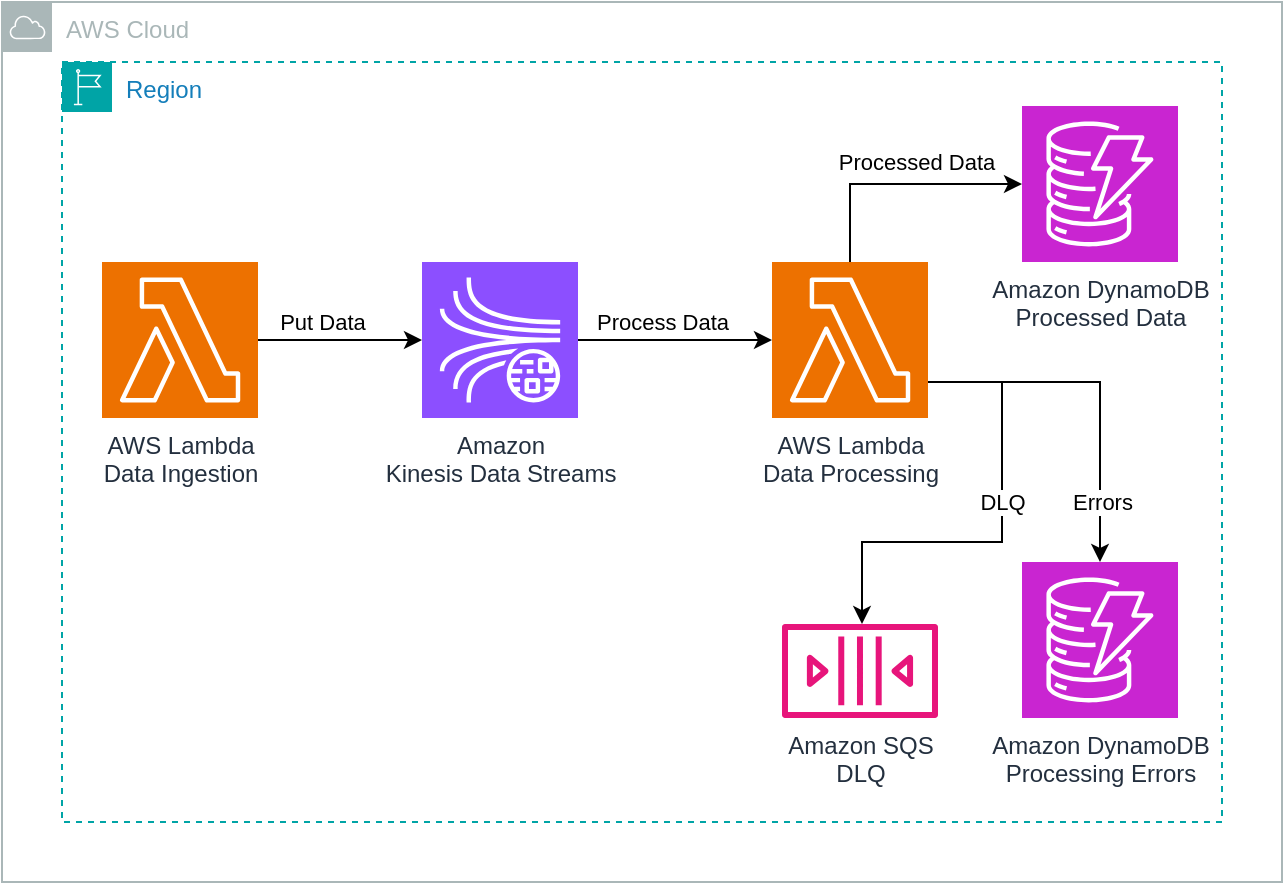 <mxfile version="21.7.4" type="device">
  <diagram name="Page-1" id="JDd0UdBHSuzTu531sO85">
    <mxGraphModel dx="1434" dy="750" grid="1" gridSize="10" guides="1" tooltips="1" connect="1" arrows="1" fold="1" page="1" pageScale="1" pageWidth="850" pageHeight="1100" math="0" shadow="0">
      <root>
        <mxCell id="0" />
        <mxCell id="1" parent="0" />
        <mxCell id="Zy9PH1DXcxW0B2Q-Vq_a-1" value="AWS Cloud" style="sketch=0;outlineConnect=0;gradientColor=none;html=1;whiteSpace=wrap;fontSize=12;fontStyle=0;shape=mxgraph.aws4.group;grIcon=mxgraph.aws4.group_aws_cloud;strokeColor=#AAB7B8;fillColor=none;verticalAlign=top;align=left;spacingLeft=30;fontColor=#AAB7B8;dashed=0;" parent="1" vertex="1">
          <mxGeometry x="40" y="80" width="640" height="440" as="geometry" />
        </mxCell>
        <mxCell id="Zy9PH1DXcxW0B2Q-Vq_a-2" value="Region" style="points=[[0,0],[0.25,0],[0.5,0],[0.75,0],[1,0],[1,0.25],[1,0.5],[1,0.75],[1,1],[0.75,1],[0.5,1],[0.25,1],[0,1],[0,0.75],[0,0.5],[0,0.25]];outlineConnect=0;gradientColor=none;html=1;whiteSpace=wrap;fontSize=12;fontStyle=0;container=1;pointerEvents=0;collapsible=0;recursiveResize=0;shape=mxgraph.aws4.group;grIcon=mxgraph.aws4.group_region;strokeColor=#00A4A6;fillColor=none;verticalAlign=top;align=left;spacingLeft=30;fontColor=#147EBA;dashed=1;" parent="1" vertex="1">
          <mxGeometry x="70" y="110" width="580" height="380" as="geometry" />
        </mxCell>
        <mxCell id="Zy9PH1DXcxW0B2Q-Vq_a-5" style="edgeStyle=orthogonalEdgeStyle;rounded=0;orthogonalLoop=1;jettySize=auto;html=1;" parent="Zy9PH1DXcxW0B2Q-Vq_a-2" source="Zy9PH1DXcxW0B2Q-Vq_a-3" target="Zy9PH1DXcxW0B2Q-Vq_a-4" edge="1">
          <mxGeometry relative="1" as="geometry" />
        </mxCell>
        <mxCell id="Zy9PH1DXcxW0B2Q-Vq_a-6" value="Put Data" style="edgeLabel;html=1;align=center;verticalAlign=middle;resizable=0;points=[];" parent="Zy9PH1DXcxW0B2Q-Vq_a-5" vertex="1" connectable="0">
          <mxGeometry x="0.028" relative="1" as="geometry">
            <mxPoint x="-10" y="-9" as="offset" />
          </mxGeometry>
        </mxCell>
        <mxCell id="Zy9PH1DXcxW0B2Q-Vq_a-3" value="AWS Lambda&lt;br&gt;Data Ingestion" style="sketch=0;points=[[0,0,0],[0.25,0,0],[0.5,0,0],[0.75,0,0],[1,0,0],[0,1,0],[0.25,1,0],[0.5,1,0],[0.75,1,0],[1,1,0],[0,0.25,0],[0,0.5,0],[0,0.75,0],[1,0.25,0],[1,0.5,0],[1,0.75,0]];outlineConnect=0;fontColor=#232F3E;fillColor=#ED7100;strokeColor=#ffffff;dashed=0;verticalLabelPosition=bottom;verticalAlign=top;align=center;html=1;fontSize=12;fontStyle=0;aspect=fixed;shape=mxgraph.aws4.resourceIcon;resIcon=mxgraph.aws4.lambda;" parent="Zy9PH1DXcxW0B2Q-Vq_a-2" vertex="1">
          <mxGeometry x="20" y="100" width="78" height="78" as="geometry" />
        </mxCell>
        <mxCell id="Zy9PH1DXcxW0B2Q-Vq_a-4" value="Amazon &lt;br&gt;Kinesis Data Streams" style="sketch=0;points=[[0,0,0],[0.25,0,0],[0.5,0,0],[0.75,0,0],[1,0,0],[0,1,0],[0.25,1,0],[0.5,1,0],[0.75,1,0],[1,1,0],[0,0.25,0],[0,0.5,0],[0,0.75,0],[1,0.25,0],[1,0.5,0],[1,0.75,0]];outlineConnect=0;fontColor=#232F3E;fillColor=#8C4FFF;strokeColor=#ffffff;dashed=0;verticalLabelPosition=bottom;verticalAlign=top;align=center;html=1;fontSize=12;fontStyle=0;aspect=fixed;shape=mxgraph.aws4.resourceIcon;resIcon=mxgraph.aws4.kinesis_data_streams;" parent="Zy9PH1DXcxW0B2Q-Vq_a-2" vertex="1">
          <mxGeometry x="180" y="100" width="78" height="78" as="geometry" />
        </mxCell>
        <mxCell id="Zy9PH1DXcxW0B2Q-Vq_a-12" style="edgeStyle=orthogonalEdgeStyle;rounded=0;orthogonalLoop=1;jettySize=auto;html=1;" parent="Zy9PH1DXcxW0B2Q-Vq_a-2" source="Zy9PH1DXcxW0B2Q-Vq_a-7" target="Zy9PH1DXcxW0B2Q-Vq_a-10" edge="1">
          <mxGeometry relative="1" as="geometry">
            <Array as="points">
              <mxPoint x="394" y="61" />
            </Array>
          </mxGeometry>
        </mxCell>
        <mxCell id="Zy9PH1DXcxW0B2Q-Vq_a-14" value="Processed Data" style="edgeLabel;html=1;align=center;verticalAlign=middle;resizable=0;points=[];" parent="Zy9PH1DXcxW0B2Q-Vq_a-12" vertex="1" connectable="0">
          <mxGeometry x="0.152" relative="1" as="geometry">
            <mxPoint y="-11" as="offset" />
          </mxGeometry>
        </mxCell>
        <mxCell id="Zy9PH1DXcxW0B2Q-Vq_a-15" style="edgeStyle=orthogonalEdgeStyle;rounded=0;orthogonalLoop=1;jettySize=auto;html=1;exitX=0.5;exitY=1;exitDx=0;exitDy=0;exitPerimeter=0;" parent="Zy9PH1DXcxW0B2Q-Vq_a-2" target="Zy9PH1DXcxW0B2Q-Vq_a-11" edge="1">
          <mxGeometry relative="1" as="geometry">
            <mxPoint x="394" y="140" as="sourcePoint" />
            <mxPoint x="519" y="212" as="targetPoint" />
            <Array as="points">
              <mxPoint x="394" y="160" />
              <mxPoint x="519" y="160" />
            </Array>
          </mxGeometry>
        </mxCell>
        <mxCell id="Zy9PH1DXcxW0B2Q-Vq_a-16" value="Errors" style="edgeLabel;html=1;align=center;verticalAlign=middle;resizable=0;points=[];" parent="Zy9PH1DXcxW0B2Q-Vq_a-15" vertex="1" connectable="0">
          <mxGeometry x="0.072" y="2" relative="1" as="geometry">
            <mxPoint x="20" y="62" as="offset" />
          </mxGeometry>
        </mxCell>
        <mxCell id="brnLxE9wyO27cPb6wja3-2" style="edgeStyle=orthogonalEdgeStyle;rounded=0;orthogonalLoop=1;jettySize=auto;html=1;" edge="1" parent="Zy9PH1DXcxW0B2Q-Vq_a-2" target="brnLxE9wyO27cPb6wja3-1">
          <mxGeometry relative="1" as="geometry">
            <mxPoint x="470" y="160" as="sourcePoint" />
            <mxPoint x="297" y="211.018" as="targetPoint" />
            <Array as="points">
              <mxPoint x="470" y="240" />
              <mxPoint x="400" y="240" />
            </Array>
          </mxGeometry>
        </mxCell>
        <mxCell id="brnLxE9wyO27cPb6wja3-3" value="DLQ" style="edgeLabel;html=1;align=center;verticalAlign=middle;resizable=0;points=[];" vertex="1" connectable="0" parent="brnLxE9wyO27cPb6wja3-2">
          <mxGeometry x="-0.007" y="1" relative="1" as="geometry">
            <mxPoint x="15" y="-21" as="offset" />
          </mxGeometry>
        </mxCell>
        <mxCell id="Zy9PH1DXcxW0B2Q-Vq_a-7" value="AWS Lambda&lt;br&gt;Data Processing" style="sketch=0;points=[[0,0,0],[0.25,0,0],[0.5,0,0],[0.75,0,0],[1,0,0],[0,1,0],[0.25,1,0],[0.5,1,0],[0.75,1,0],[1,1,0],[0,0.25,0],[0,0.5,0],[0,0.75,0],[1,0.25,0],[1,0.5,0],[1,0.75,0]];outlineConnect=0;fontColor=#232F3E;fillColor=#ED7100;strokeColor=#ffffff;dashed=0;verticalLabelPosition=bottom;verticalAlign=top;align=center;html=1;fontSize=12;fontStyle=0;aspect=fixed;shape=mxgraph.aws4.resourceIcon;resIcon=mxgraph.aws4.lambda;" parent="Zy9PH1DXcxW0B2Q-Vq_a-2" vertex="1">
          <mxGeometry x="355" y="100" width="78" height="78" as="geometry" />
        </mxCell>
        <mxCell id="Zy9PH1DXcxW0B2Q-Vq_a-8" style="edgeStyle=orthogonalEdgeStyle;rounded=0;orthogonalLoop=1;jettySize=auto;html=1;entryX=0;entryY=0.5;entryDx=0;entryDy=0;entryPerimeter=0;" parent="Zy9PH1DXcxW0B2Q-Vq_a-2" source="Zy9PH1DXcxW0B2Q-Vq_a-4" target="Zy9PH1DXcxW0B2Q-Vq_a-7" edge="1">
          <mxGeometry relative="1" as="geometry" />
        </mxCell>
        <mxCell id="Zy9PH1DXcxW0B2Q-Vq_a-9" value="Process Data" style="edgeLabel;html=1;align=center;verticalAlign=middle;resizable=0;points=[];" parent="Zy9PH1DXcxW0B2Q-Vq_a-8" vertex="1" connectable="0">
          <mxGeometry x="0.093" y="-2" relative="1" as="geometry">
            <mxPoint x="-11" y="-11" as="offset" />
          </mxGeometry>
        </mxCell>
        <mxCell id="Zy9PH1DXcxW0B2Q-Vq_a-10" value="Amazon DynamoDB&lt;br&gt;Processed Data&lt;br&gt;" style="sketch=0;points=[[0,0,0],[0.25,0,0],[0.5,0,0],[0.75,0,0],[1,0,0],[0,1,0],[0.25,1,0],[0.5,1,0],[0.75,1,0],[1,1,0],[0,0.25,0],[0,0.5,0],[0,0.75,0],[1,0.25,0],[1,0.5,0],[1,0.75,0]];outlineConnect=0;fontColor=#232F3E;fillColor=#C925D1;strokeColor=#ffffff;dashed=0;verticalLabelPosition=bottom;verticalAlign=top;align=center;html=1;fontSize=12;fontStyle=0;aspect=fixed;shape=mxgraph.aws4.resourceIcon;resIcon=mxgraph.aws4.dynamodb;" parent="Zy9PH1DXcxW0B2Q-Vq_a-2" vertex="1">
          <mxGeometry x="480" y="22" width="78" height="78" as="geometry" />
        </mxCell>
        <mxCell id="Zy9PH1DXcxW0B2Q-Vq_a-11" value="Amazon DynamoDB&lt;br&gt;Processing Errors" style="sketch=0;points=[[0,0,0],[0.25,0,0],[0.5,0,0],[0.75,0,0],[1,0,0],[0,1,0],[0.25,1,0],[0.5,1,0],[0.75,1,0],[1,1,0],[0,0.25,0],[0,0.5,0],[0,0.75,0],[1,0.25,0],[1,0.5,0],[1,0.75,0]];outlineConnect=0;fontColor=#232F3E;fillColor=#C925D1;strokeColor=#ffffff;dashed=0;verticalLabelPosition=bottom;verticalAlign=top;align=center;html=1;fontSize=12;fontStyle=0;aspect=fixed;shape=mxgraph.aws4.resourceIcon;resIcon=mxgraph.aws4.dynamodb;" parent="Zy9PH1DXcxW0B2Q-Vq_a-2" vertex="1">
          <mxGeometry x="480" y="250" width="78" height="78" as="geometry" />
        </mxCell>
        <mxCell id="brnLxE9wyO27cPb6wja3-1" value="Amazon SQS&lt;br&gt;DLQ" style="sketch=0;outlineConnect=0;fontColor=#232F3E;gradientColor=none;fillColor=#E7157B;strokeColor=none;dashed=0;verticalLabelPosition=bottom;verticalAlign=top;align=center;html=1;fontSize=12;fontStyle=0;aspect=fixed;pointerEvents=1;shape=mxgraph.aws4.queue;" vertex="1" parent="Zy9PH1DXcxW0B2Q-Vq_a-2">
          <mxGeometry x="360" y="281" width="78" height="47" as="geometry" />
        </mxCell>
      </root>
    </mxGraphModel>
  </diagram>
</mxfile>
